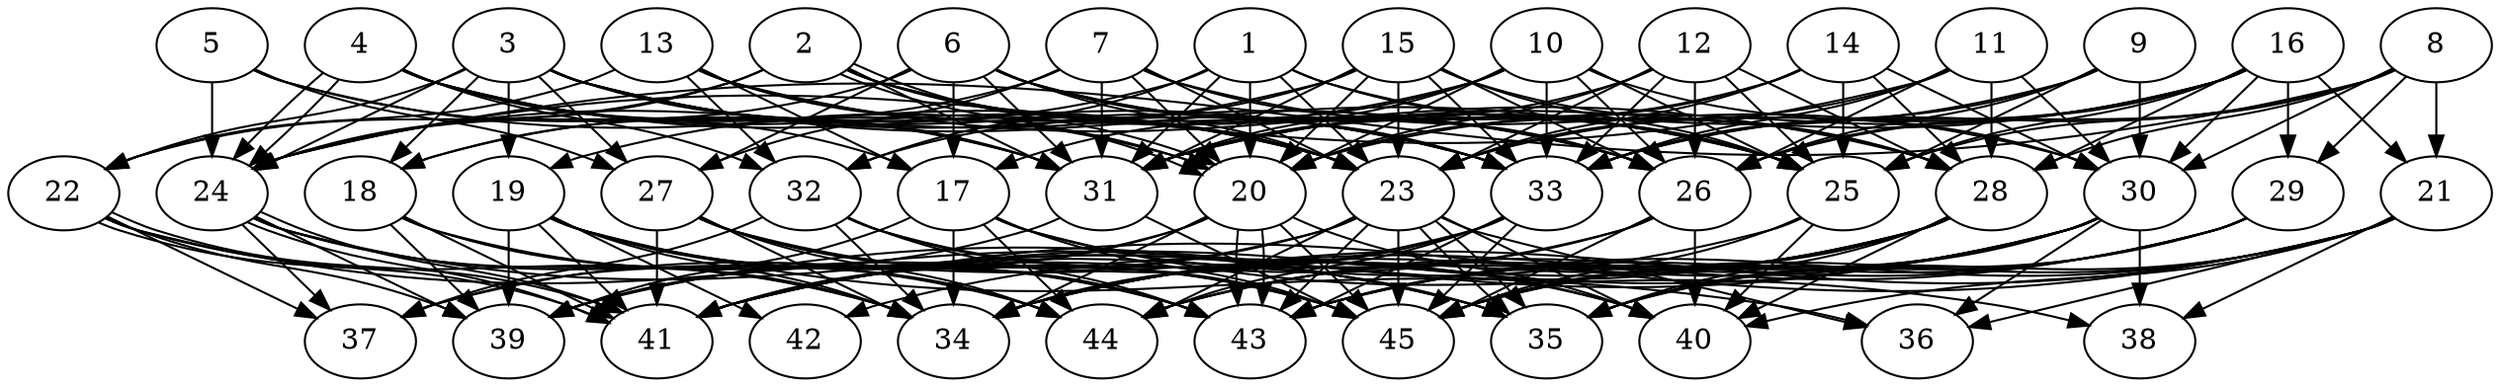 // DAG automatically generated by daggen at Thu Oct  3 14:07:24 2019
// ./daggen --dot -n 45 --ccr 0.5 --fat 0.7 --regular 0.5 --density 0.9 --mindata 5242880 --maxdata 52428800 
digraph G {
  1 [size="54796288", alpha="0.09", expect_size="27398144"] 
  1 -> 18 [size ="27398144"]
  1 -> 20 [size ="27398144"]
  1 -> 23 [size ="27398144"]
  1 -> 25 [size ="27398144"]
  1 -> 28 [size ="27398144"]
  1 -> 31 [size ="27398144"]
  1 -> 32 [size ="27398144"]
  2 [size="28387328", alpha="0.15", expect_size="14193664"] 
  2 -> 20 [size ="14193664"]
  2 -> 20 [size ="14193664"]
  2 -> 22 [size ="14193664"]
  2 -> 23 [size ="14193664"]
  2 -> 24 [size ="14193664"]
  2 -> 25 [size ="14193664"]
  2 -> 26 [size ="14193664"]
  2 -> 31 [size ="14193664"]
  3 [size="45148160", alpha="0.14", expect_size="22574080"] 
  3 -> 18 [size ="22574080"]
  3 -> 19 [size ="22574080"]
  3 -> 22 [size ="22574080"]
  3 -> 23 [size ="22574080"]
  3 -> 24 [size ="22574080"]
  3 -> 25 [size ="22574080"]
  3 -> 26 [size ="22574080"]
  3 -> 27 [size ="22574080"]
  3 -> 31 [size ="22574080"]
  3 -> 33 [size ="22574080"]
  4 [size="77119488", alpha="0.14", expect_size="38559744"] 
  4 -> 17 [size ="38559744"]
  4 -> 20 [size ="38559744"]
  4 -> 23 [size ="38559744"]
  4 -> 24 [size ="38559744"]
  4 -> 24 [size ="38559744"]
  4 -> 31 [size ="38559744"]
  4 -> 32 [size ="38559744"]
  4 -> 33 [size ="38559744"]
  5 [size="71542784", alpha="0.04", expect_size="35771392"] 
  5 -> 23 [size ="35771392"]
  5 -> 24 [size ="35771392"]
  5 -> 27 [size ="35771392"]
  5 -> 31 [size ="35771392"]
  6 [size="11296768", alpha="0.04", expect_size="5648384"] 
  6 -> 17 [size ="5648384"]
  6 -> 23 [size ="5648384"]
  6 -> 24 [size ="5648384"]
  6 -> 25 [size ="5648384"]
  6 -> 26 [size ="5648384"]
  6 -> 27 [size ="5648384"]
  6 -> 31 [size ="5648384"]
  6 -> 33 [size ="5648384"]
  7 [size="45074432", alpha="0.08", expect_size="22537216"] 
  7 -> 18 [size ="22537216"]
  7 -> 20 [size ="22537216"]
  7 -> 23 [size ="22537216"]
  7 -> 26 [size ="22537216"]
  7 -> 27 [size ="22537216"]
  7 -> 30 [size ="22537216"]
  7 -> 31 [size ="22537216"]
  8 [size="47890432", alpha="0.12", expect_size="23945216"] 
  8 -> 21 [size ="23945216"]
  8 -> 24 [size ="23945216"]
  8 -> 25 [size ="23945216"]
  8 -> 26 [size ="23945216"]
  8 -> 28 [size ="23945216"]
  8 -> 29 [size ="23945216"]
  8 -> 30 [size ="23945216"]
  8 -> 33 [size ="23945216"]
  9 [size="56565760", alpha="0.13", expect_size="28282880"] 
  9 -> 25 [size ="28282880"]
  9 -> 26 [size ="28282880"]
  9 -> 30 [size ="28282880"]
  9 -> 31 [size ="28282880"]
  9 -> 33 [size ="28282880"]
  10 [size="23404544", alpha="0.08", expect_size="11702272"] 
  10 -> 17 [size ="11702272"]
  10 -> 19 [size ="11702272"]
  10 -> 20 [size ="11702272"]
  10 -> 25 [size ="11702272"]
  10 -> 26 [size ="11702272"]
  10 -> 30 [size ="11702272"]
  10 -> 31 [size ="11702272"]
  10 -> 33 [size ="11702272"]
  11 [size="102959104", alpha="0.10", expect_size="51479552"] 
  11 -> 23 [size ="51479552"]
  11 -> 24 [size ="51479552"]
  11 -> 26 [size ="51479552"]
  11 -> 28 [size ="51479552"]
  11 -> 30 [size ="51479552"]
  11 -> 33 [size ="51479552"]
  12 [size="52332544", alpha="0.14", expect_size="26166272"] 
  12 -> 20 [size ="26166272"]
  12 -> 23 [size ="26166272"]
  12 -> 25 [size ="26166272"]
  12 -> 26 [size ="26166272"]
  12 -> 28 [size ="26166272"]
  12 -> 31 [size ="26166272"]
  12 -> 33 [size ="26166272"]
  13 [size="31094784", alpha="0.15", expect_size="15547392"] 
  13 -> 17 [size ="15547392"]
  13 -> 20 [size ="15547392"]
  13 -> 22 [size ="15547392"]
  13 -> 28 [size ="15547392"]
  13 -> 32 [size ="15547392"]
  13 -> 33 [size ="15547392"]
  14 [size="99205120", alpha="0.09", expect_size="49602560"] 
  14 -> 20 [size ="49602560"]
  14 -> 23 [size ="49602560"]
  14 -> 25 [size ="49602560"]
  14 -> 28 [size ="49602560"]
  14 -> 30 [size ="49602560"]
  14 -> 31 [size ="49602560"]
  15 [size="71774208", alpha="0.06", expect_size="35887104"] 
  15 -> 20 [size ="35887104"]
  15 -> 23 [size ="35887104"]
  15 -> 24 [size ="35887104"]
  15 -> 25 [size ="35887104"]
  15 -> 26 [size ="35887104"]
  15 -> 28 [size ="35887104"]
  15 -> 31 [size ="35887104"]
  15 -> 32 [size ="35887104"]
  15 -> 33 [size ="35887104"]
  16 [size="89587712", alpha="0.10", expect_size="44793856"] 
  16 -> 20 [size ="44793856"]
  16 -> 21 [size ="44793856"]
  16 -> 23 [size ="44793856"]
  16 -> 25 [size ="44793856"]
  16 -> 26 [size ="44793856"]
  16 -> 28 [size ="44793856"]
  16 -> 29 [size ="44793856"]
  16 -> 30 [size ="44793856"]
  16 -> 31 [size ="44793856"]
  16 -> 33 [size ="44793856"]
  17 [size="15585280", alpha="0.12", expect_size="7792640"] 
  17 -> 34 [size ="7792640"]
  17 -> 38 [size ="7792640"]
  17 -> 39 [size ="7792640"]
  17 -> 40 [size ="7792640"]
  17 -> 44 [size ="7792640"]
  17 -> 45 [size ="7792640"]
  18 [size="51871744", alpha="0.11", expect_size="25935872"] 
  18 -> 34 [size ="25935872"]
  18 -> 39 [size ="25935872"]
  18 -> 41 [size ="25935872"]
  18 -> 43 [size ="25935872"]
  19 [size="12873728", alpha="0.05", expect_size="6436864"] 
  19 -> 34 [size ="6436864"]
  19 -> 36 [size ="6436864"]
  19 -> 39 [size ="6436864"]
  19 -> 41 [size ="6436864"]
  19 -> 42 [size ="6436864"]
  19 -> 43 [size ="6436864"]
  19 -> 44 [size ="6436864"]
  19 -> 45 [size ="6436864"]
  20 [size="75188224", alpha="0.13", expect_size="37594112"] 
  20 -> 34 [size ="37594112"]
  20 -> 39 [size ="37594112"]
  20 -> 40 [size ="37594112"]
  20 -> 41 [size ="37594112"]
  20 -> 43 [size ="37594112"]
  20 -> 43 [size ="37594112"]
  20 -> 45 [size ="37594112"]
  21 [size="17014784", alpha="0.11", expect_size="8507392"] 
  21 -> 34 [size ="8507392"]
  21 -> 35 [size ="8507392"]
  21 -> 36 [size ="8507392"]
  21 -> 38 [size ="8507392"]
  21 -> 40 [size ="8507392"]
  21 -> 41 [size ="8507392"]
  21 -> 43 [size ="8507392"]
  21 -> 45 [size ="8507392"]
  22 [size="63248384", alpha="0.12", expect_size="31624192"] 
  22 -> 34 [size ="31624192"]
  22 -> 35 [size ="31624192"]
  22 -> 37 [size ="31624192"]
  22 -> 39 [size ="31624192"]
  22 -> 41 [size ="31624192"]
  22 -> 41 [size ="31624192"]
  23 [size="34557952", alpha="0.00", expect_size="17278976"] 
  23 -> 35 [size ="17278976"]
  23 -> 35 [size ="17278976"]
  23 -> 36 [size ="17278976"]
  23 -> 37 [size ="17278976"]
  23 -> 40 [size ="17278976"]
  23 -> 41 [size ="17278976"]
  23 -> 43 [size ="17278976"]
  23 -> 44 [size ="17278976"]
  23 -> 45 [size ="17278976"]
  24 [size="12535808", alpha="0.03", expect_size="6267904"] 
  24 -> 34 [size ="6267904"]
  24 -> 35 [size ="6267904"]
  24 -> 37 [size ="6267904"]
  24 -> 39 [size ="6267904"]
  24 -> 41 [size ="6267904"]
  24 -> 41 [size ="6267904"]
  24 -> 44 [size ="6267904"]
  25 [size="54599680", alpha="0.18", expect_size="27299840"] 
  25 -> 40 [size ="27299840"]
  25 -> 41 [size ="27299840"]
  25 -> 45 [size ="27299840"]
  26 [size="83900416", alpha="0.14", expect_size="41950208"] 
  26 -> 34 [size ="41950208"]
  26 -> 40 [size ="41950208"]
  26 -> 41 [size ="41950208"]
  26 -> 45 [size ="41950208"]
  27 [size="34439168", alpha="0.17", expect_size="17219584"] 
  27 -> 34 [size ="17219584"]
  27 -> 40 [size ="17219584"]
  27 -> 41 [size ="17219584"]
  27 -> 43 [size ="17219584"]
  27 -> 44 [size ="17219584"]
  27 -> 45 [size ="17219584"]
  28 [size="89772032", alpha="0.08", expect_size="44886016"] 
  28 -> 34 [size ="44886016"]
  28 -> 35 [size ="44886016"]
  28 -> 40 [size ="44886016"]
  28 -> 41 [size ="44886016"]
  28 -> 42 [size ="44886016"]
  28 -> 43 [size ="44886016"]
  28 -> 44 [size ="44886016"]
  28 -> 45 [size ="44886016"]
  29 [size="48852992", alpha="0.09", expect_size="24426496"] 
  29 -> 34 [size ="24426496"]
  29 -> 35 [size ="24426496"]
  29 -> 43 [size ="24426496"]
  29 -> 44 [size ="24426496"]
  29 -> 45 [size ="24426496"]
  30 [size="74782720", alpha="0.12", expect_size="37391360"] 
  30 -> 34 [size ="37391360"]
  30 -> 35 [size ="37391360"]
  30 -> 36 [size ="37391360"]
  30 -> 38 [size ="37391360"]
  30 -> 39 [size ="37391360"]
  30 -> 41 [size ="37391360"]
  30 -> 43 [size ="37391360"]
  30 -> 44 [size ="37391360"]
  30 -> 45 [size ="37391360"]
  31 [size="43765760", alpha="0.15", expect_size="21882880"] 
  31 -> 37 [size ="21882880"]
  31 -> 45 [size ="21882880"]
  32 [size="94484480", alpha="0.07", expect_size="47242240"] 
  32 -> 34 [size ="47242240"]
  32 -> 35 [size ="47242240"]
  32 -> 37 [size ="47242240"]
  32 -> 43 [size ="47242240"]
  32 -> 45 [size ="47242240"]
  33 [size="56098816", alpha="0.04", expect_size="28049408"] 
  33 -> 34 [size ="28049408"]
  33 -> 39 [size ="28049408"]
  33 -> 43 [size ="28049408"]
  33 -> 44 [size ="28049408"]
  33 -> 45 [size ="28049408"]
  34 [size="57645056", alpha="0.19", expect_size="28822528"] 
  35 [size="71383040", alpha="0.07", expect_size="35691520"] 
  36 [size="64002048", alpha="0.12", expect_size="32001024"] 
  37 [size="36315136", alpha="0.18", expect_size="18157568"] 
  38 [size="22908928", alpha="0.12", expect_size="11454464"] 
  39 [size="61190144", alpha="0.07", expect_size="30595072"] 
  40 [size="102864896", alpha="0.16", expect_size="51432448"] 
  41 [size="66484224", alpha="0.07", expect_size="33242112"] 
  42 [size="44521472", alpha="0.08", expect_size="22260736"] 
  43 [size="78825472", alpha="0.15", expect_size="39412736"] 
  44 [size="95631360", alpha="0.02", expect_size="47815680"] 
  45 [size="89292800", alpha="0.18", expect_size="44646400"] 
}

